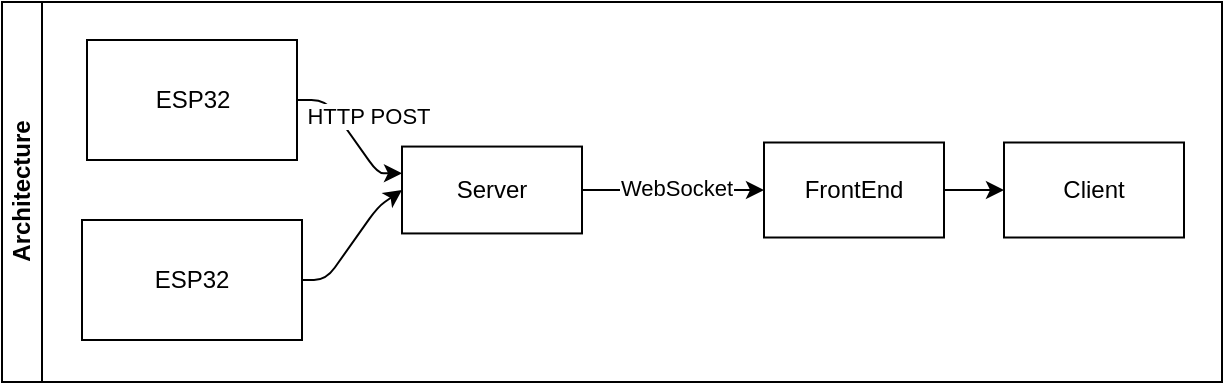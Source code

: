 <mxfile version="26.1.1">
  <diagram name="Page-1" id="4xfQ2MLht4sYgVVxXMw-">
    <mxGraphModel dx="1062" dy="587" grid="1" gridSize="10" guides="1" tooltips="1" connect="1" arrows="1" fold="1" page="1" pageScale="1" pageWidth="827" pageHeight="1169" math="0" shadow="0">
      <root>
        <mxCell id="0" />
        <mxCell id="1" parent="0" />
        <mxCell id="aVhCBYOH4ArjlUJ8OEMJ-43" value="" style="group" parent="1" vertex="1" connectable="0">
          <mxGeometry x="97" y="267" width="610" height="190" as="geometry" />
        </mxCell>
        <mxCell id="aVhCBYOH4ArjlUJ8OEMJ-1" value="Architecture" style="swimlane;html=1;startSize=20;horizontal=0;childLayout=flowLayout;flowOrientation=west;resizable=1;interRankCellSpacing=50;containerType=tree;fontSize=12;spacingTop=0;arcSize=15;movable=1;rotatable=1;deletable=1;editable=1;locked=0;connectable=1;absoluteArcSize=0;resizeWidth=1;resizeHeight=1;autosize=0;container=0;" parent="aVhCBYOH4ArjlUJ8OEMJ-43" vertex="1">
          <mxGeometry y="1" width="610" height="190" as="geometry">
            <mxRectangle x="150" y="130" width="40" height="90" as="alternateBounds" />
          </mxGeometry>
        </mxCell>
        <mxCell id="aVhCBYOH4ArjlUJ8OEMJ-2" value="ESP32" style="whiteSpace=wrap;html=1;arcSize=15;container=0;" parent="aVhCBYOH4ArjlUJ8OEMJ-43" vertex="1">
          <mxGeometry x="42.5" y="20" width="105" height="60" as="geometry" />
        </mxCell>
        <mxCell id="aVhCBYOH4ArjlUJ8OEMJ-5" value="Server" style="whiteSpace=wrap;html=1;arcSize=15;container=0;" parent="aVhCBYOH4ArjlUJ8OEMJ-43" vertex="1">
          <mxGeometry x="200" y="73.28" width="90" height="43.44" as="geometry" />
        </mxCell>
        <mxCell id="aVhCBYOH4ArjlUJ8OEMJ-6" value="" style="html=1;rounded=1;curved=0;sourcePerimeterSpacing=0;targetPerimeterSpacing=0;startSize=6;endSize=6;noEdgeStyle=1;orthogonal=1;arcSize=15;" parent="aVhCBYOH4ArjlUJ8OEMJ-43" source="aVhCBYOH4ArjlUJ8OEMJ-2" target="aVhCBYOH4ArjlUJ8OEMJ-5" edge="1">
          <mxGeometry relative="1" as="geometry">
            <Array as="points">
              <mxPoint x="162" y="50" />
              <mxPoint x="188" y="86.64" />
            </Array>
          </mxGeometry>
        </mxCell>
        <mxCell id="aVhCBYOH4ArjlUJ8OEMJ-16" value="HTTP POST" style="edgeLabel;html=1;align=center;verticalAlign=middle;resizable=0;points=[];arcSize=15;container=0;" parent="aVhCBYOH4ArjlUJ8OEMJ-6" vertex="1" connectable="0">
          <mxGeometry x="-0.351" y="-1" relative="1" as="geometry">
            <mxPoint x="17" as="offset" />
          </mxGeometry>
        </mxCell>
        <mxCell id="aVhCBYOH4ArjlUJ8OEMJ-42" style="edgeStyle=orthogonalEdgeStyle;rounded=0;orthogonalLoop=1;jettySize=auto;html=1;exitX=1;exitY=0.5;exitDx=0;exitDy=0;entryX=0;entryY=0.5;entryDx=0;entryDy=0;" parent="aVhCBYOH4ArjlUJ8OEMJ-43" source="aVhCBYOH4ArjlUJ8OEMJ-7" target="aVhCBYOH4ArjlUJ8OEMJ-41" edge="1">
          <mxGeometry relative="1" as="geometry" />
        </mxCell>
        <mxCell id="aVhCBYOH4ArjlUJ8OEMJ-7" value="FrontEnd" style="whiteSpace=wrap;html=1;arcSize=15;movable=1;movableLabel=0;container=0;" parent="aVhCBYOH4ArjlUJ8OEMJ-43" vertex="1">
          <mxGeometry x="381" y="71.25" width="90" height="47.5" as="geometry" />
        </mxCell>
        <mxCell id="aVhCBYOH4ArjlUJ8OEMJ-9" value="" style="html=1;rounded=1;curved=0;sourcePerimeterSpacing=0;targetPerimeterSpacing=0;startSize=6;endSize=6;noEdgeStyle=1;orthogonal=1;shadow=0;arcSize=15;entryX=0;entryY=0.5;entryDx=0;entryDy=0;" parent="aVhCBYOH4ArjlUJ8OEMJ-43" source="aVhCBYOH4ArjlUJ8OEMJ-5" target="aVhCBYOH4ArjlUJ8OEMJ-7" edge="1">
          <mxGeometry relative="1" as="geometry">
            <mxPoint x="2448" y="1180" as="targetPoint" />
            <Array as="points">
              <mxPoint x="302" y="95" />
              <mxPoint x="328" y="95" />
            </Array>
          </mxGeometry>
        </mxCell>
        <mxCell id="aVhCBYOH4ArjlUJ8OEMJ-20" value="WebSocket" style="edgeLabel;html=1;align=center;verticalAlign=middle;resizable=0;points=[];container=0;" parent="aVhCBYOH4ArjlUJ8OEMJ-9" vertex="1" connectable="0">
          <mxGeometry x="0.036" y="1" relative="1" as="geometry">
            <mxPoint as="offset" />
          </mxGeometry>
        </mxCell>
        <mxCell id="aVhCBYOH4ArjlUJ8OEMJ-10" value="" style="html=1;rounded=1;curved=0;sourcePerimeterSpacing=0;targetPerimeterSpacing=0;startSize=6;endSize=6;noEdgeStyle=1;orthogonal=1;entryX=0;entryY=0.5;entryDx=0;entryDy=0;arcSize=15;" parent="aVhCBYOH4ArjlUJ8OEMJ-43" source="aVhCBYOH4ArjlUJ8OEMJ-11" target="aVhCBYOH4ArjlUJ8OEMJ-5" edge="1">
          <mxGeometry relative="1" as="geometry">
            <mxPoint x="4930" y="2518" as="sourcePoint" />
            <Array as="points">
              <mxPoint x="162" y="140" />
              <mxPoint x="188" y="103.36" />
            </Array>
          </mxGeometry>
        </mxCell>
        <mxCell id="aVhCBYOH4ArjlUJ8OEMJ-11" value="ESP32" style="whiteSpace=wrap;html=1;arcSize=15;container=0;" parent="aVhCBYOH4ArjlUJ8OEMJ-43" vertex="1">
          <mxGeometry x="40" y="110" width="110" height="60" as="geometry" />
        </mxCell>
        <mxCell id="aVhCBYOH4ArjlUJ8OEMJ-41" value="Client" style="whiteSpace=wrap;html=1;arcSize=15;movable=1;movableLabel=0;container=0;" parent="aVhCBYOH4ArjlUJ8OEMJ-43" vertex="1">
          <mxGeometry x="501" y="71.25" width="90" height="47.5" as="geometry" />
        </mxCell>
      </root>
    </mxGraphModel>
  </diagram>
</mxfile>
